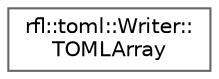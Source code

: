digraph "类继承关系图"
{
 // LATEX_PDF_SIZE
  bgcolor="transparent";
  edge [fontname=Helvetica,fontsize=10,labelfontname=Helvetica,labelfontsize=10];
  node [fontname=Helvetica,fontsize=10,shape=box,height=0.2,width=0.4];
  rankdir="LR";
  Node0 [id="Node000000",label="rfl::toml::Writer::\lTOMLArray",height=0.2,width=0.4,color="grey40", fillcolor="white", style="filled",URL="$structrfl_1_1toml_1_1_writer_1_1_t_o_m_l_array.html",tooltip=" "];
}
